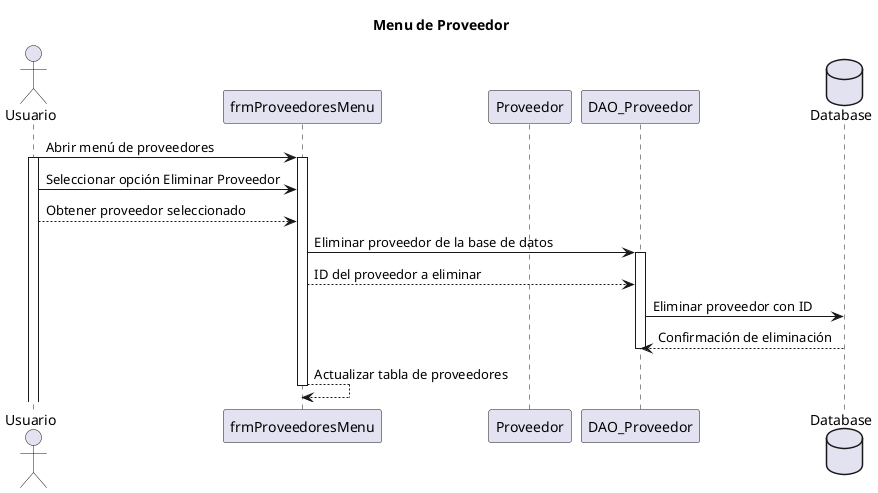 @startuml

title Menu de Proveedor

actor Usuario
participant "frmProveedoresMenu" as ProveedoresMenu
participant "Proveedor" as Proveedor
participant "DAO_Proveedor" as DAO
database Database

Usuario -> ProveedoresMenu: Abrir menú de proveedores
activate Usuario
activate ProveedoresMenu

Usuario -> ProveedoresMenu: Seleccionar opción Eliminar Proveedor
Usuario --> ProveedoresMenu: Obtener proveedor seleccionado

ProveedoresMenu -> DAO: Eliminar proveedor de la base de datos
activate DAO

ProveedoresMenu --> DAO: ID del proveedor a eliminar
DAO -> Database: Eliminar proveedor con ID
DAO <-- Database: Confirmación de eliminación
deactivate DAO

ProveedoresMenu --> ProveedoresMenu: Actualizar tabla de proveedores
deactivate ProveedoresMenu

@enduml
